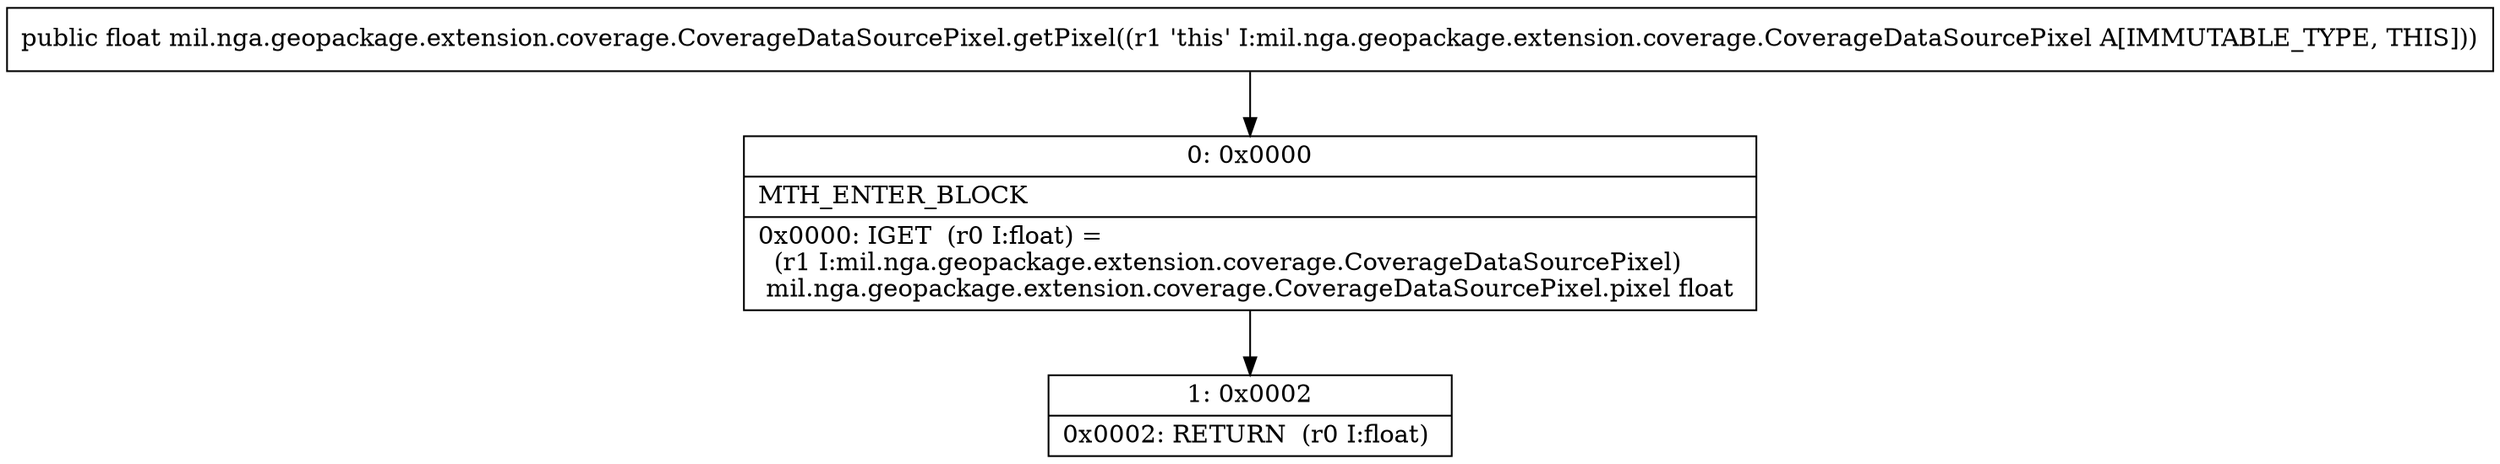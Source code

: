 digraph "CFG formil.nga.geopackage.extension.coverage.CoverageDataSourcePixel.getPixel()F" {
Node_0 [shape=record,label="{0\:\ 0x0000|MTH_ENTER_BLOCK\l|0x0000: IGET  (r0 I:float) = \l  (r1 I:mil.nga.geopackage.extension.coverage.CoverageDataSourcePixel)\l mil.nga.geopackage.extension.coverage.CoverageDataSourcePixel.pixel float \l}"];
Node_1 [shape=record,label="{1\:\ 0x0002|0x0002: RETURN  (r0 I:float) \l}"];
MethodNode[shape=record,label="{public float mil.nga.geopackage.extension.coverage.CoverageDataSourcePixel.getPixel((r1 'this' I:mil.nga.geopackage.extension.coverage.CoverageDataSourcePixel A[IMMUTABLE_TYPE, THIS])) }"];
MethodNode -> Node_0;
Node_0 -> Node_1;
}

